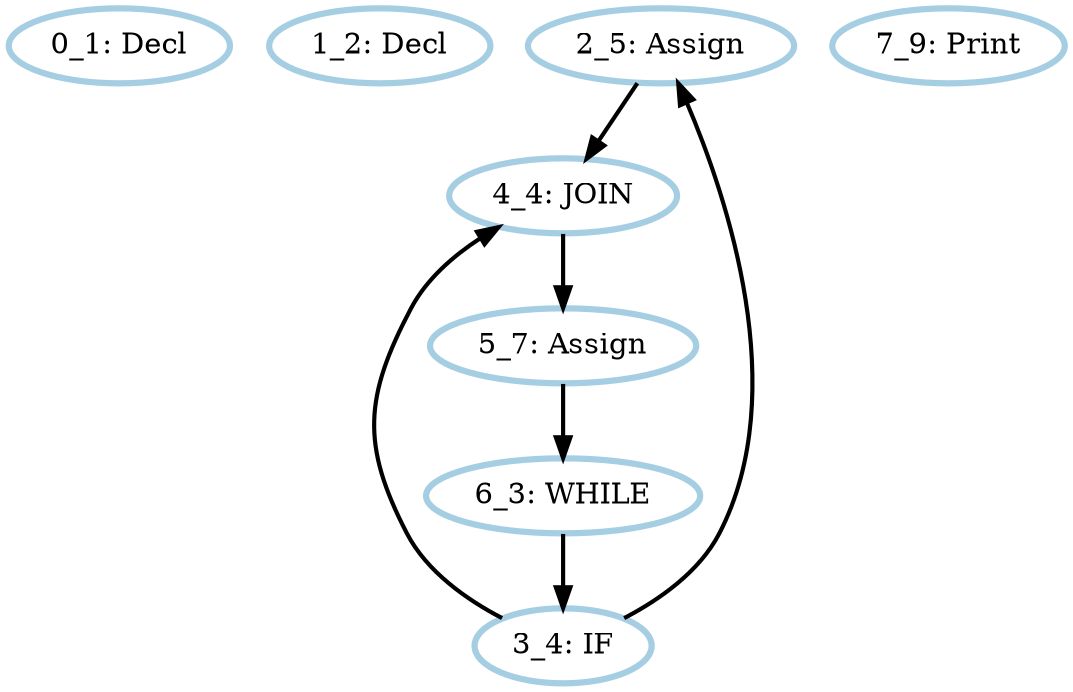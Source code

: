 digraph G {
    0 [penwidth=3,label="0_1: Decl",color=1, colorscheme=paired12] 
    1 [penwidth=3,label="1_2: Decl",color=1, colorscheme=paired12] 
    2 [penwidth=3,label="2_5: Assign",color=1, colorscheme=paired12] 
    3 [penwidth=3,label="3_4: IF",color=1, colorscheme=paired12] 
    4 [penwidth=3,label="4_4: JOIN",color=1, colorscheme=paired12] 
    5 [penwidth=3,label="5_7: Assign",color=1, colorscheme=paired12] 
    6 [penwidth=3,label="6_3: WHILE",color=1, colorscheme=paired12] 
    7 [penwidth=3,label="7_9: Print",color=1, colorscheme=paired12] 

    2->4 [penwidth=2] 
    3->2 [penwidth=2] 
    3->4 [penwidth=2] 
    4->5 [penwidth=2] 
    5->6 [penwidth=2] 
    6->3 [penwidth=2] 
}